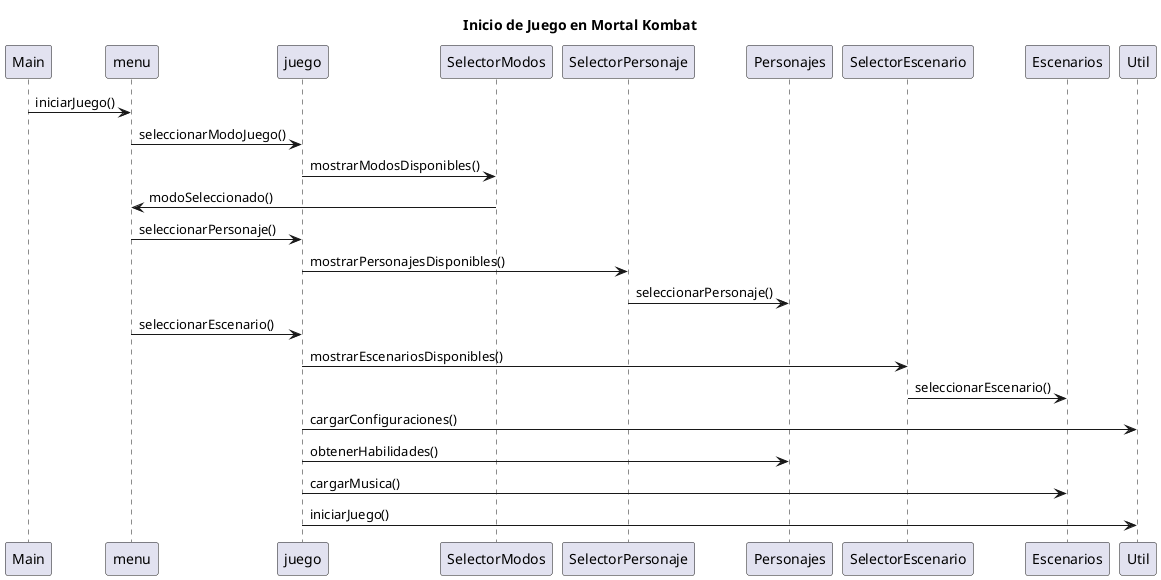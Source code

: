 @startuml
title Inicio de Juego en Mortal Kombat

Main -> menu: iniciarJuego()
menu -> juego: seleccionarModoJuego()
juego -> SelectorModos: mostrarModosDisponibles()
SelectorModos -> menu: modoSeleccionado()

menu -> juego: seleccionarPersonaje()
juego -> SelectorPersonaje: mostrarPersonajesDisponibles()
SelectorPersonaje -> Personajes: seleccionarPersonaje()

menu -> juego: seleccionarEscenario()
juego -> SelectorEscenario: mostrarEscenariosDisponibles()
SelectorEscenario -> Escenarios: seleccionarEscenario()

juego -> Util: cargarConfiguraciones()
juego -> Personajes: obtenerHabilidades()
juego -> Escenarios: cargarMusica()

juego -> Util: iniciarJuego()
@enduml